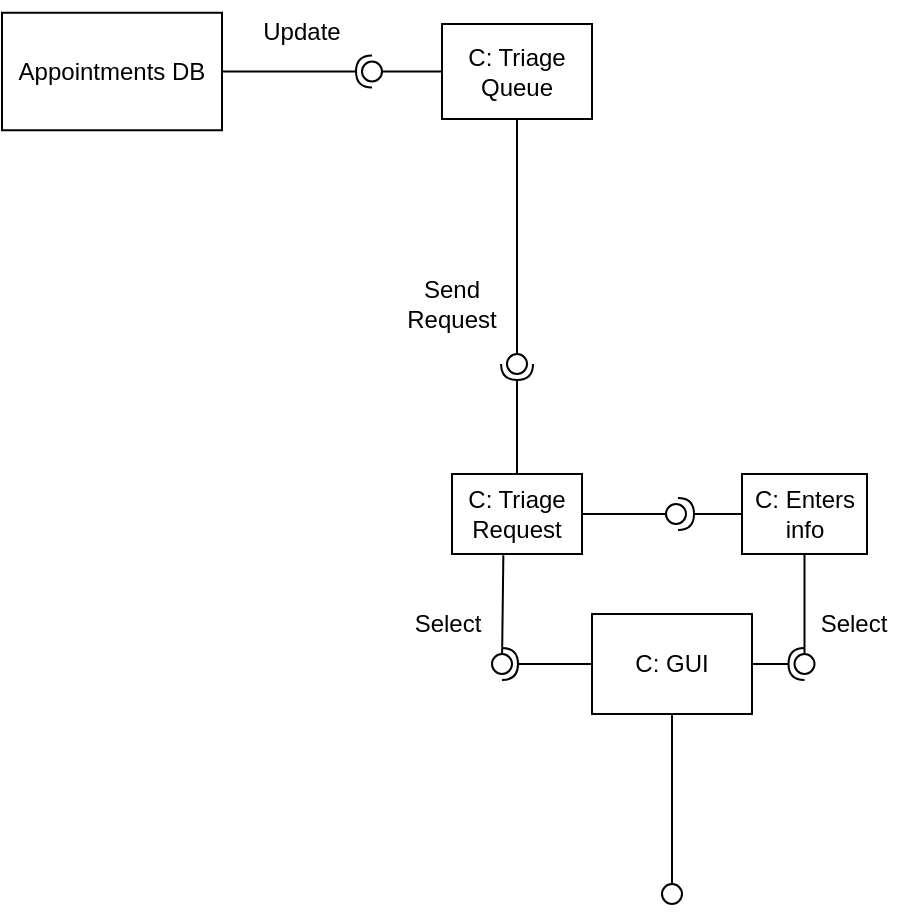 <mxfile version="24.8.3">
  <diagram name="Page-1" id="_FwJqfKSit_MHCnarlF8">
    <mxGraphModel dx="853" dy="415" grid="0" gridSize="10" guides="1" tooltips="1" connect="1" arrows="1" fold="1" page="1" pageScale="1" pageWidth="850" pageHeight="1100" math="0" shadow="0">
      <root>
        <mxCell id="0" />
        <mxCell id="1" parent="0" />
        <mxCell id="IKRkE9KavZhXF0yhF9RJ-4" value="C: Triage Queue" style="rounded=0;whiteSpace=wrap;html=1;" parent="1" vertex="1">
          <mxGeometry x="380" y="245" width="75" height="47.5" as="geometry" />
        </mxCell>
        <mxCell id="IKRkE9KavZhXF0yhF9RJ-7" value="C: Enters info" style="rounded=0;whiteSpace=wrap;html=1;" parent="1" vertex="1">
          <mxGeometry x="530" y="470" width="62.5" height="40" as="geometry" />
        </mxCell>
        <mxCell id="IKRkE9KavZhXF0yhF9RJ-8" value="C: Triage Request" style="rounded=0;whiteSpace=wrap;html=1;" parent="1" vertex="1">
          <mxGeometry x="385" y="470" width="65" height="40" as="geometry" />
        </mxCell>
        <mxCell id="IKRkE9KavZhXF0yhF9RJ-13" value="C: GUI" style="rounded=0;whiteSpace=wrap;html=1;" parent="1" vertex="1">
          <mxGeometry x="455" y="540" width="80" height="50" as="geometry" />
        </mxCell>
        <mxCell id="kWpErq_-9IBb-TTLj04Y-6" value="" style="ellipse;whiteSpace=wrap;html=1;align=center;aspect=fixed;fillColor=none;strokeColor=none;resizable=0;perimeter=centerPerimeter;rotatable=0;allowArrows=0;points=[];outlineConnect=1;" parent="1" vertex="1">
          <mxGeometry x="405" y="410" width="10" height="10" as="geometry" />
        </mxCell>
        <mxCell id="kWpErq_-9IBb-TTLj04Y-8" value="" style="rounded=0;orthogonalLoop=1;jettySize=auto;html=1;endArrow=oval;endFill=0;sketch=0;sourcePerimeterSpacing=0;targetPerimeterSpacing=0;endSize=10;exitX=0.5;exitY=1;exitDx=0;exitDy=0;" parent="1" source="IKRkE9KavZhXF0yhF9RJ-13" edge="1">
          <mxGeometry relative="1" as="geometry">
            <mxPoint x="390" y="615" as="sourcePoint" />
            <mxPoint x="495" y="680" as="targetPoint" />
          </mxGeometry>
        </mxCell>
        <mxCell id="kWpErq_-9IBb-TTLj04Y-10" value="" style="rounded=0;orthogonalLoop=1;jettySize=auto;html=1;endArrow=halfCircle;endFill=0;endSize=6;strokeWidth=1;sketch=0;exitX=0;exitY=0.5;exitDx=0;exitDy=0;" parent="1" source="IKRkE9KavZhXF0yhF9RJ-13" target="kWpErq_-9IBb-TTLj04Y-12" edge="1">
          <mxGeometry relative="1" as="geometry">
            <mxPoint x="430" y="615" as="sourcePoint" />
          </mxGeometry>
        </mxCell>
        <mxCell id="kWpErq_-9IBb-TTLj04Y-11" value="" style="rounded=0;orthogonalLoop=1;jettySize=auto;html=1;endArrow=oval;endFill=0;sketch=0;sourcePerimeterSpacing=0;targetPerimeterSpacing=0;endSize=10;exitX=0.395;exitY=1.017;exitDx=0;exitDy=0;exitPerimeter=0;" parent="1" source="IKRkE9KavZhXF0yhF9RJ-8" target="kWpErq_-9IBb-TTLj04Y-12" edge="1">
          <mxGeometry relative="1" as="geometry">
            <mxPoint x="390" y="615" as="sourcePoint" />
          </mxGeometry>
        </mxCell>
        <mxCell id="kWpErq_-9IBb-TTLj04Y-12" value="" style="ellipse;whiteSpace=wrap;html=1;align=center;aspect=fixed;fillColor=none;strokeColor=none;resizable=0;perimeter=centerPerimeter;rotatable=0;allowArrows=0;points=[];outlineConnect=1;" parent="1" vertex="1">
          <mxGeometry x="405" y="560" width="10" height="10" as="geometry" />
        </mxCell>
        <mxCell id="kWpErq_-9IBb-TTLj04Y-22" value="" style="rounded=0;orthogonalLoop=1;jettySize=auto;html=1;endArrow=halfCircle;endFill=0;endSize=6;strokeWidth=1;sketch=0;exitX=1;exitY=0.5;exitDx=0;exitDy=0;" parent="1" source="IKRkE9KavZhXF0yhF9RJ-13" target="kWpErq_-9IBb-TTLj04Y-24" edge="1">
          <mxGeometry relative="1" as="geometry">
            <mxPoint x="650" y="565" as="sourcePoint" />
          </mxGeometry>
        </mxCell>
        <mxCell id="kWpErq_-9IBb-TTLj04Y-23" value="" style="rounded=0;orthogonalLoop=1;jettySize=auto;html=1;endArrow=oval;endFill=0;sketch=0;sourcePerimeterSpacing=0;targetPerimeterSpacing=0;endSize=10;exitX=0.5;exitY=1;exitDx=0;exitDy=0;" parent="1" source="IKRkE9KavZhXF0yhF9RJ-7" target="kWpErq_-9IBb-TTLj04Y-24" edge="1">
          <mxGeometry relative="1" as="geometry">
            <mxPoint x="600" y="540" as="sourcePoint" />
          </mxGeometry>
        </mxCell>
        <mxCell id="kWpErq_-9IBb-TTLj04Y-24" value="" style="ellipse;whiteSpace=wrap;html=1;align=center;aspect=fixed;fillColor=none;strokeColor=none;resizable=0;perimeter=centerPerimeter;rotatable=0;allowArrows=0;points=[];outlineConnect=1;" parent="1" vertex="1">
          <mxGeometry x="556.25" y="560" width="10" height="10" as="geometry" />
        </mxCell>
        <mxCell id="kWpErq_-9IBb-TTLj04Y-28" value="" style="rounded=0;orthogonalLoop=1;jettySize=auto;html=1;endArrow=halfCircle;endFill=0;endSize=6;strokeWidth=1;sketch=0;exitX=0.5;exitY=0;exitDx=0;exitDy=0;" parent="1" source="IKRkE9KavZhXF0yhF9RJ-8" target="kWpErq_-9IBb-TTLj04Y-30" edge="1">
          <mxGeometry relative="1" as="geometry">
            <mxPoint x="650" y="445" as="sourcePoint" />
          </mxGeometry>
        </mxCell>
        <mxCell id="kWpErq_-9IBb-TTLj04Y-29" value="" style="rounded=0;orthogonalLoop=1;jettySize=auto;html=1;endArrow=oval;endFill=0;sketch=0;sourcePerimeterSpacing=0;targetPerimeterSpacing=0;endSize=10;exitX=0.5;exitY=1;exitDx=0;exitDy=0;" parent="1" source="IKRkE9KavZhXF0yhF9RJ-4" target="kWpErq_-9IBb-TTLj04Y-30" edge="1">
          <mxGeometry relative="1" as="geometry">
            <mxPoint x="500" y="370" as="sourcePoint" />
          </mxGeometry>
        </mxCell>
        <mxCell id="kWpErq_-9IBb-TTLj04Y-30" value="" style="ellipse;whiteSpace=wrap;html=1;align=center;aspect=fixed;fillColor=none;strokeColor=none;resizable=0;perimeter=centerPerimeter;rotatable=0;allowArrows=0;points=[];outlineConnect=1;" parent="1" vertex="1">
          <mxGeometry x="412.5" y="410" width="10" height="10" as="geometry" />
        </mxCell>
        <mxCell id="kWpErq_-9IBb-TTLj04Y-31" value="" style="rounded=0;orthogonalLoop=1;jettySize=auto;html=1;endArrow=halfCircle;endFill=0;endSize=6;strokeWidth=1;sketch=0;exitX=1;exitY=0.5;exitDx=0;exitDy=0;" parent="1" source="kWpErq_-9IBb-TTLj04Y-34" target="kWpErq_-9IBb-TTLj04Y-33" edge="1">
          <mxGeometry relative="1" as="geometry">
            <mxPoint x="500" y="335" as="sourcePoint" />
          </mxGeometry>
        </mxCell>
        <mxCell id="kWpErq_-9IBb-TTLj04Y-32" value="" style="rounded=0;orthogonalLoop=1;jettySize=auto;html=1;endArrow=oval;endFill=0;sketch=0;sourcePerimeterSpacing=0;targetPerimeterSpacing=0;endSize=10;exitX=0;exitY=0.5;exitDx=0;exitDy=0;" parent="1" source="IKRkE9KavZhXF0yhF9RJ-4" target="kWpErq_-9IBb-TTLj04Y-33" edge="1">
          <mxGeometry relative="1" as="geometry">
            <mxPoint x="280" y="269" as="sourcePoint" />
          </mxGeometry>
        </mxCell>
        <mxCell id="kWpErq_-9IBb-TTLj04Y-33" value="" style="ellipse;whiteSpace=wrap;html=1;align=center;aspect=fixed;fillColor=none;strokeColor=none;resizable=0;perimeter=centerPerimeter;rotatable=0;allowArrows=0;points=[];outlineConnect=1;" parent="1" vertex="1">
          <mxGeometry x="340" y="263.75" width="10" height="10" as="geometry" />
        </mxCell>
        <mxCell id="kWpErq_-9IBb-TTLj04Y-34" value="Appointments DB" style="rounded=0;whiteSpace=wrap;html=1;" parent="1" vertex="1">
          <mxGeometry x="160" y="239.38" width="110" height="58.75" as="geometry" />
        </mxCell>
        <mxCell id="kWpErq_-9IBb-TTLj04Y-35" value="Update" style="text;html=1;align=center;verticalAlign=middle;whiteSpace=wrap;rounded=0;" parent="1" vertex="1">
          <mxGeometry x="280" y="233.75" width="60" height="30" as="geometry" />
        </mxCell>
        <mxCell id="kWpErq_-9IBb-TTLj04Y-37" value="Send Request" style="text;html=1;align=center;verticalAlign=middle;whiteSpace=wrap;rounded=0;" parent="1" vertex="1">
          <mxGeometry x="355" y="370" width="60" height="30" as="geometry" />
        </mxCell>
        <mxCell id="kWpErq_-9IBb-TTLj04Y-38" value="Select" style="text;html=1;align=center;verticalAlign=middle;whiteSpace=wrap;rounded=0;" parent="1" vertex="1">
          <mxGeometry x="352.5" y="530" width="60" height="30" as="geometry" />
        </mxCell>
        <mxCell id="kWpErq_-9IBb-TTLj04Y-39" value="Select" style="text;html=1;align=center;verticalAlign=middle;whiteSpace=wrap;rounded=0;" parent="1" vertex="1">
          <mxGeometry x="556.25" y="530" width="60" height="30" as="geometry" />
        </mxCell>
        <mxCell id="UHqFKJEypWV-sQ7u4s-_-1" value="" style="rounded=0;orthogonalLoop=1;jettySize=auto;html=1;endArrow=halfCircle;endFill=0;endSize=6;strokeWidth=1;sketch=0;exitX=0;exitY=0.5;exitDx=0;exitDy=0;" edge="1" parent="1" source="IKRkE9KavZhXF0yhF9RJ-7">
          <mxGeometry relative="1" as="geometry">
            <mxPoint x="428" y="480" as="sourcePoint" />
            <mxPoint x="498" y="490" as="targetPoint" />
          </mxGeometry>
        </mxCell>
        <mxCell id="UHqFKJEypWV-sQ7u4s-_-2" value="" style="rounded=0;orthogonalLoop=1;jettySize=auto;html=1;endArrow=oval;endFill=0;sketch=0;sourcePerimeterSpacing=0;targetPerimeterSpacing=0;endSize=10;exitX=1;exitY=0.5;exitDx=0;exitDy=0;" edge="1" parent="1" source="IKRkE9KavZhXF0yhF9RJ-8">
          <mxGeometry relative="1" as="geometry">
            <mxPoint x="428" y="303" as="sourcePoint" />
            <mxPoint x="497" y="490" as="targetPoint" />
          </mxGeometry>
        </mxCell>
      </root>
    </mxGraphModel>
  </diagram>
</mxfile>

